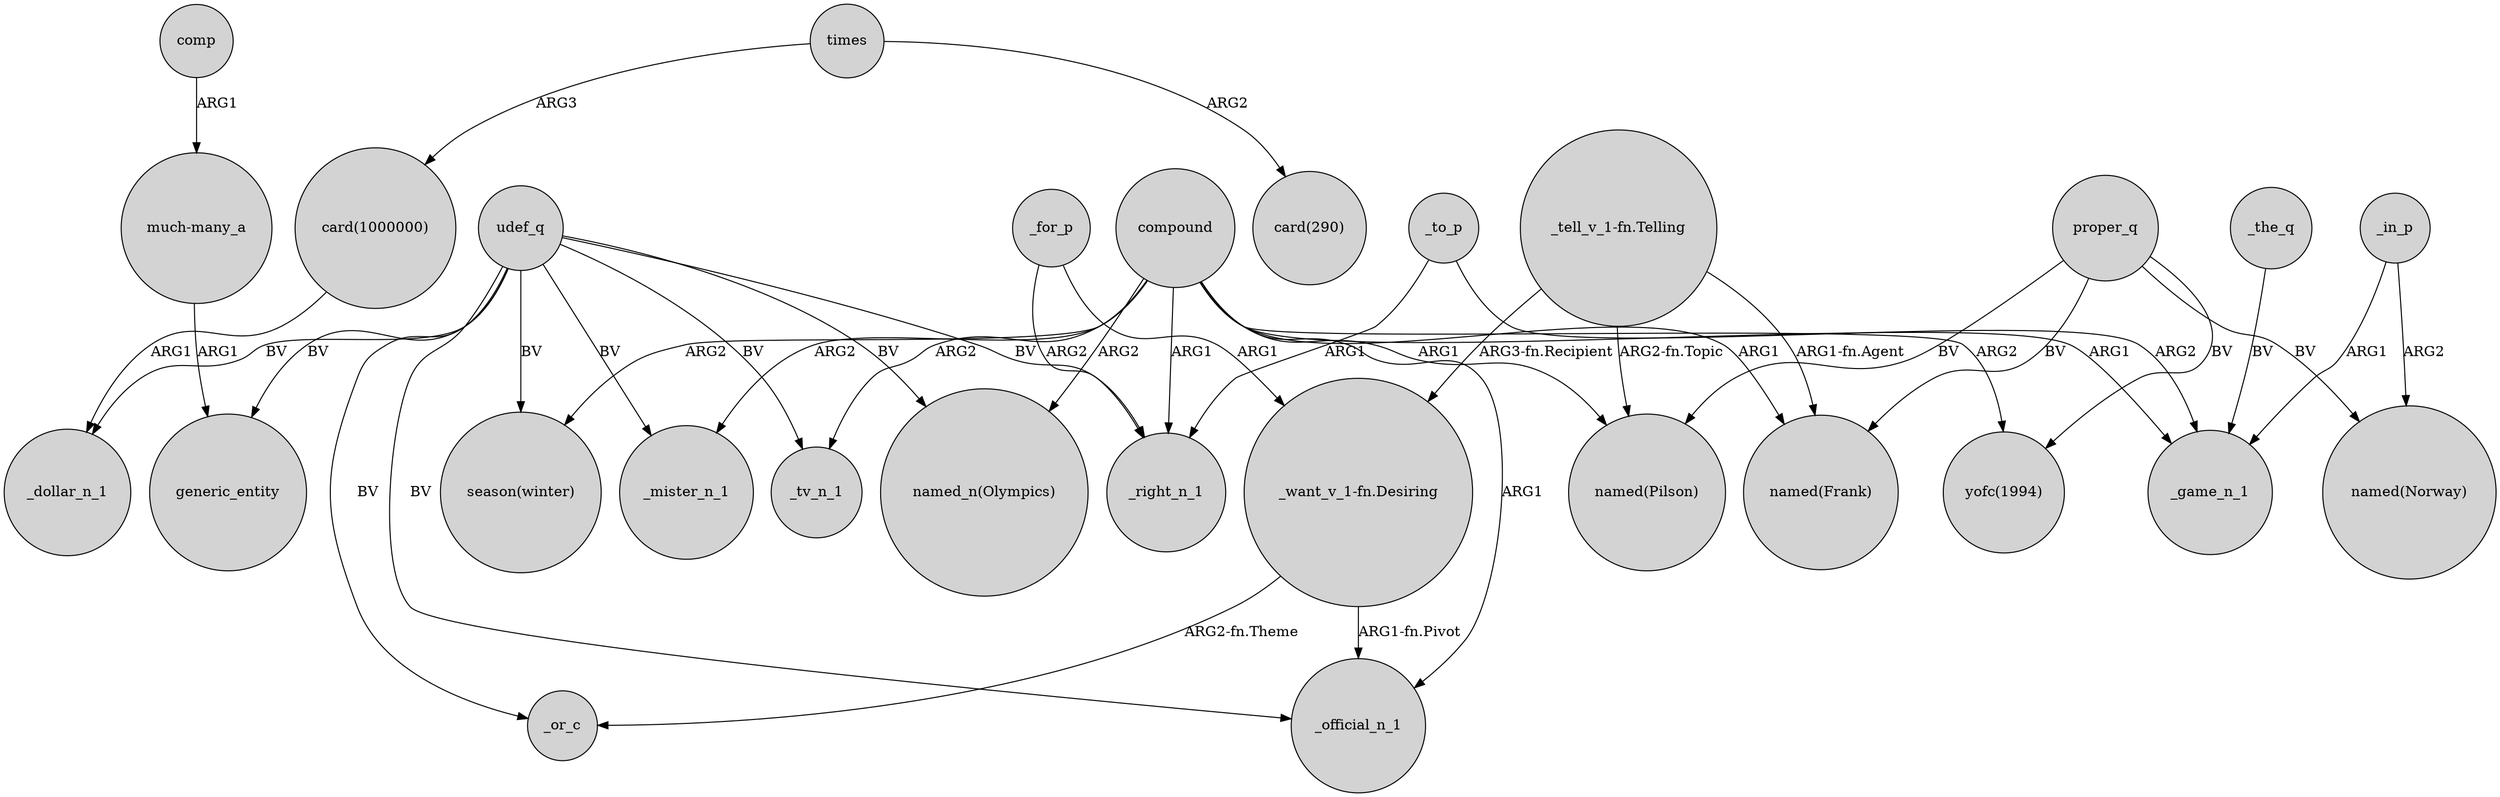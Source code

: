 digraph {
	node [shape=circle style=filled]
	"card(1000000)" -> _dollar_n_1 [label=ARG1]
	compound -> "yofc(1994)" [label=ARG2]
	compound -> _game_n_1 [label=ARG1]
	udef_q -> generic_entity [label=BV]
	_in_p -> _game_n_1 [label=ARG1]
	"much-many_a" -> generic_entity [label=ARG1]
	compound -> _tv_n_1 [label=ARG2]
	udef_q -> _tv_n_1 [label=BV]
	compound -> _mister_n_1 [label=ARG2]
	udef_q -> _mister_n_1 [label=BV]
	compound -> "season(winter)" [label=ARG2]
	"_tell_v_1-fn.Telling" -> "named(Pilson)" [label="ARG2-fn.Topic"]
	proper_q -> "yofc(1994)" [label=BV]
	udef_q -> _or_c [label=BV]
	_for_p -> _right_n_1 [label=ARG2]
	udef_q -> "named_n(Olympics)" [label=BV]
	compound -> "named_n(Olympics)" [label=ARG2]
	times -> "card(290)" [label=ARG2]
	"_want_v_1-fn.Desiring" -> _official_n_1 [label="ARG1-fn.Pivot"]
	_to_p -> _game_n_1 [label=ARG2]
	comp -> "much-many_a" [label=ARG1]
	compound -> "named(Pilson)" [label=ARG1]
	udef_q -> _right_n_1 [label=BV]
	proper_q -> "named(Norway)" [label=BV]
	udef_q -> _official_n_1 [label=BV]
	times -> "card(1000000)" [label=ARG3]
	"_tell_v_1-fn.Telling" -> "_want_v_1-fn.Desiring" [label="ARG3-fn.Recipient"]
	"_tell_v_1-fn.Telling" -> "named(Frank)" [label="ARG1-fn.Agent"]
	udef_q -> "season(winter)" [label=BV]
	_the_q -> _game_n_1 [label=BV]
	"_want_v_1-fn.Desiring" -> _or_c [label="ARG2-fn.Theme"]
	compound -> _official_n_1 [label=ARG1]
	proper_q -> "named(Pilson)" [label=BV]
	_to_p -> _right_n_1 [label=ARG1]
	_in_p -> "named(Norway)" [label=ARG2]
	compound -> _right_n_1 [label=ARG1]
	compound -> "named(Frank)" [label=ARG1]
	_for_p -> "_want_v_1-fn.Desiring" [label=ARG1]
	udef_q -> _dollar_n_1 [label=BV]
	proper_q -> "named(Frank)" [label=BV]
}

